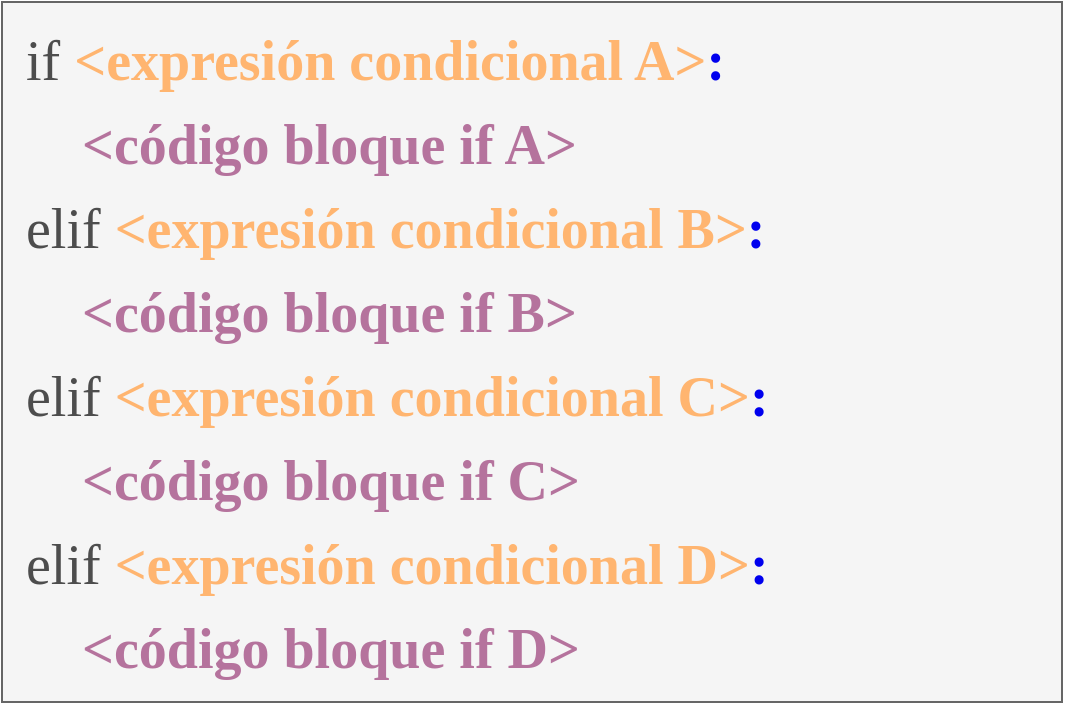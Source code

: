 <mxfile version="27.0.2">
  <diagram name="Page-1" id="KIAgU9xkqqHHuDh1v_bS">
    <mxGraphModel dx="1396" dy="811" grid="1" gridSize="10" guides="1" tooltips="1" connect="1" arrows="1" fold="1" page="1" pageScale="1" pageWidth="850" pageHeight="1100" math="0" shadow="0">
      <root>
        <mxCell id="0" />
        <mxCell id="1" parent="0" />
        <mxCell id="D1szhrhc8fJ5pJolzlQ5-1" value="&lt;span style=&quot;background-color: light-dark(rgb(245, 245, 245), rgb(245, 245, 245));&quot;&gt;&lt;font style=&quot;font-size: 28px;&quot;&gt;&lt;span style=&quot;color: rgb(77, 77, 77); font-family: &amp;quot;cascadia code&amp;quot;; font-style: normal; font-weight: 400; letter-spacing: normal; text-align: left; text-indent: 0px; text-transform: none; word-spacing: 0px; display: inline; float: none;&quot;&gt;if &lt;/span&gt;&lt;b style=&quot;color: rgb(77, 77, 77); font-family: &amp;quot;cascadia code&amp;quot;; font-style: normal; letter-spacing: normal; text-align: left; text-indent: 0px; text-transform: none; word-spacing: 0px;&quot;&gt;&lt;font color=&quot;#ffb570&quot; style=&quot;font-size: 28px;&quot;&gt;&amp;lt;expresión condicional A&amp;gt;&lt;/font&gt;&lt;/b&gt;&lt;span style=&quot;font-family: &amp;quot;cascadia code&amp;quot;; font-style: normal; letter-spacing: normal; text-align: left; text-indent: 0px; text-transform: none; word-spacing: 0px; display: inline; float: none;&quot;&gt;&lt;b&gt;&lt;font color=&quot;#0000ee&quot; style=&quot;font-size: 28px;&quot;&gt;:&lt;/font&gt;&lt;/b&gt;&lt;/span&gt;&lt;br style=&quot;color: rgb(77 , 77 , 77) ; font-family: &amp;quot;cascadia code&amp;quot; ; font-style: normal ; font-weight: 400 ; letter-spacing: normal ; text-align: left ; text-indent: 0px ; text-transform: none ; word-spacing: 0px&quot;&gt;&lt;font style=&quot;font-family: &amp;quot;cascadia code&amp;quot;; font-style: normal; letter-spacing: normal; text-align: left; text-indent: 0px; text-transform: none; word-spacing: 0px; font-size: 28px;&quot;&gt;&lt;font color=&quot;#4d4d4d&quot;&gt;&amp;nbsp; &amp;nbsp;&amp;nbsp;&lt;/font&gt;&lt;b style=&quot;color: rgb(181, 115, 157);&quot;&gt;&amp;lt;código bloque if A&amp;gt;&lt;br&gt;&lt;/b&gt;&lt;/font&gt;&lt;/font&gt;&lt;/span&gt;&lt;font style=&quot;font-size: 28px;&quot;&gt;&lt;span style=&quot;color: rgb(77, 77, 77); font-family: &amp;quot;cascadia code&amp;quot;;&quot;&gt;elif&amp;nbsp;&lt;/span&gt;&lt;b style=&quot;background-color: rgb(245, 245, 245); color: rgb(77, 77, 77); font-family: &amp;quot;cascadia code&amp;quot;;&quot;&gt;&lt;font color=&quot;#ffb570&quot;&gt;&amp;lt;expresión condicional B&amp;gt;&lt;/font&gt;&lt;/b&gt;&lt;span style=&quot;font-family: &amp;quot;cascadia code&amp;quot;;&quot;&gt;&lt;b&gt;&lt;font color=&quot;#0000ee&quot;&gt;:&lt;br&gt;&lt;/font&gt;&lt;/b&gt;&lt;/span&gt;&lt;/font&gt;&lt;span style=&quot;color: rgb(181, 115, 157); font-family: &amp;quot;cascadia code&amp;quot;; font-size: 28px;&quot;&gt;&lt;b&gt;&amp;nbsp; &amp;nbsp; &amp;lt;código bloque if B&amp;gt;&lt;/b&gt;&lt;/span&gt;&lt;span style=&quot;background-color: light-dark(rgb(245, 245, 245), rgb(245, 245, 245));&quot;&gt;&lt;font style=&quot;font-size: 28px;&quot;&gt;&lt;span style=&quot;color: rgb(77, 77, 77); font-family: &amp;quot;cascadia code&amp;quot;;&quot;&gt;&lt;br&gt;&lt;/span&gt;&lt;/font&gt;&lt;/span&gt;&lt;div&gt;&lt;span style=&quot;background-color: transparent; font-size: 28px; color: rgb(77, 77, 77); font-family: &amp;quot;cascadia code&amp;quot;;&quot;&gt;&lt;span style=&quot;background-color: transparent; color: rgb(77, 77, 77);&quot;&gt;elif&amp;nbsp;&lt;/span&gt;&lt;b style=&quot;background-color: rgb(245, 245, 245); color: rgb(77, 77, 77);&quot;&gt;&lt;font color=&quot;#ffb570&quot;&gt;&amp;lt;expresión condicional C&amp;gt;&lt;/font&gt;&lt;/b&gt;&lt;span style=&quot;color: rgb(51, 51, 51); font-family: &amp;quot;Cascadia Code&amp;quot;; font-size: 35px; background-color: light-dark(rgb(245, 245, 245), rgb(245, 245, 245));&quot;&gt;&lt;font style=&quot;font-size: 28px;&quot;&gt;&lt;span style=&quot;font-family: &amp;quot;cascadia code&amp;quot;;&quot;&gt;&lt;b&gt;&lt;font color=&quot;#0000ee&quot;&gt;:&lt;br&gt;&lt;/font&gt;&lt;/b&gt;&lt;/span&gt;&lt;/font&gt;&lt;span style=&quot;color: rgb(181, 115, 157); font-family: &amp;quot;cascadia code&amp;quot;; font-size: 28px;&quot;&gt;&lt;b&gt;&amp;nbsp; &amp;nbsp; &amp;lt;código bloque if C&amp;gt;&lt;/b&gt;&lt;/span&gt;&lt;/span&gt;&lt;/span&gt;&lt;/div&gt;&lt;div&gt;&lt;span style=&quot;background-color: transparent; font-size: 28px; color: rgb(77, 77, 77); font-family: &amp;quot;cascadia code&amp;quot;;&quot;&gt;elif&amp;nbsp;&lt;/span&gt;&lt;b style=&quot;font-size: 28px; background-color: rgb(245, 245, 245); color: rgb(77, 77, 77); font-family: &amp;quot;cascadia code&amp;quot;;&quot;&gt;&lt;font color=&quot;#ffb570&quot;&gt;&amp;lt;expresión condicional D&amp;gt;&lt;/font&gt;&lt;/b&gt;&lt;span style=&quot;background-color: light-dark(rgb(245, 245, 245), rgb(245, 245, 245));&quot;&gt;&lt;font style=&quot;font-size: 28px;&quot;&gt;&lt;span style=&quot;font-family: &amp;quot;cascadia code&amp;quot;;&quot;&gt;&lt;b&gt;&lt;font color=&quot;#0000ee&quot; style=&quot;font-size: 28px;&quot;&gt;:&lt;br&gt;&lt;/font&gt;&lt;/b&gt;&lt;/span&gt;&lt;/font&gt;&lt;span style=&quot;color: rgb(181, 115, 157); font-family: &amp;quot;cascadia code&amp;quot;; font-size: 28px;&quot;&gt;&lt;b&gt;&amp;nbsp; &amp;nbsp; &amp;lt;código bloque if D&amp;gt;&lt;/b&gt;&lt;/span&gt;&lt;/span&gt;&lt;/div&gt;" style="text;whiteSpace=wrap;html=1;fontSize=35;fontFamily=Cascadia Code;fontColor=#333333;fillColor=#F5F5F5;strokeColor=#666666;spacingLeft=10;" parent="1" vertex="1">
          <mxGeometry x="140" y="220" width="530" height="350" as="geometry" />
        </mxCell>
      </root>
    </mxGraphModel>
  </diagram>
</mxfile>

